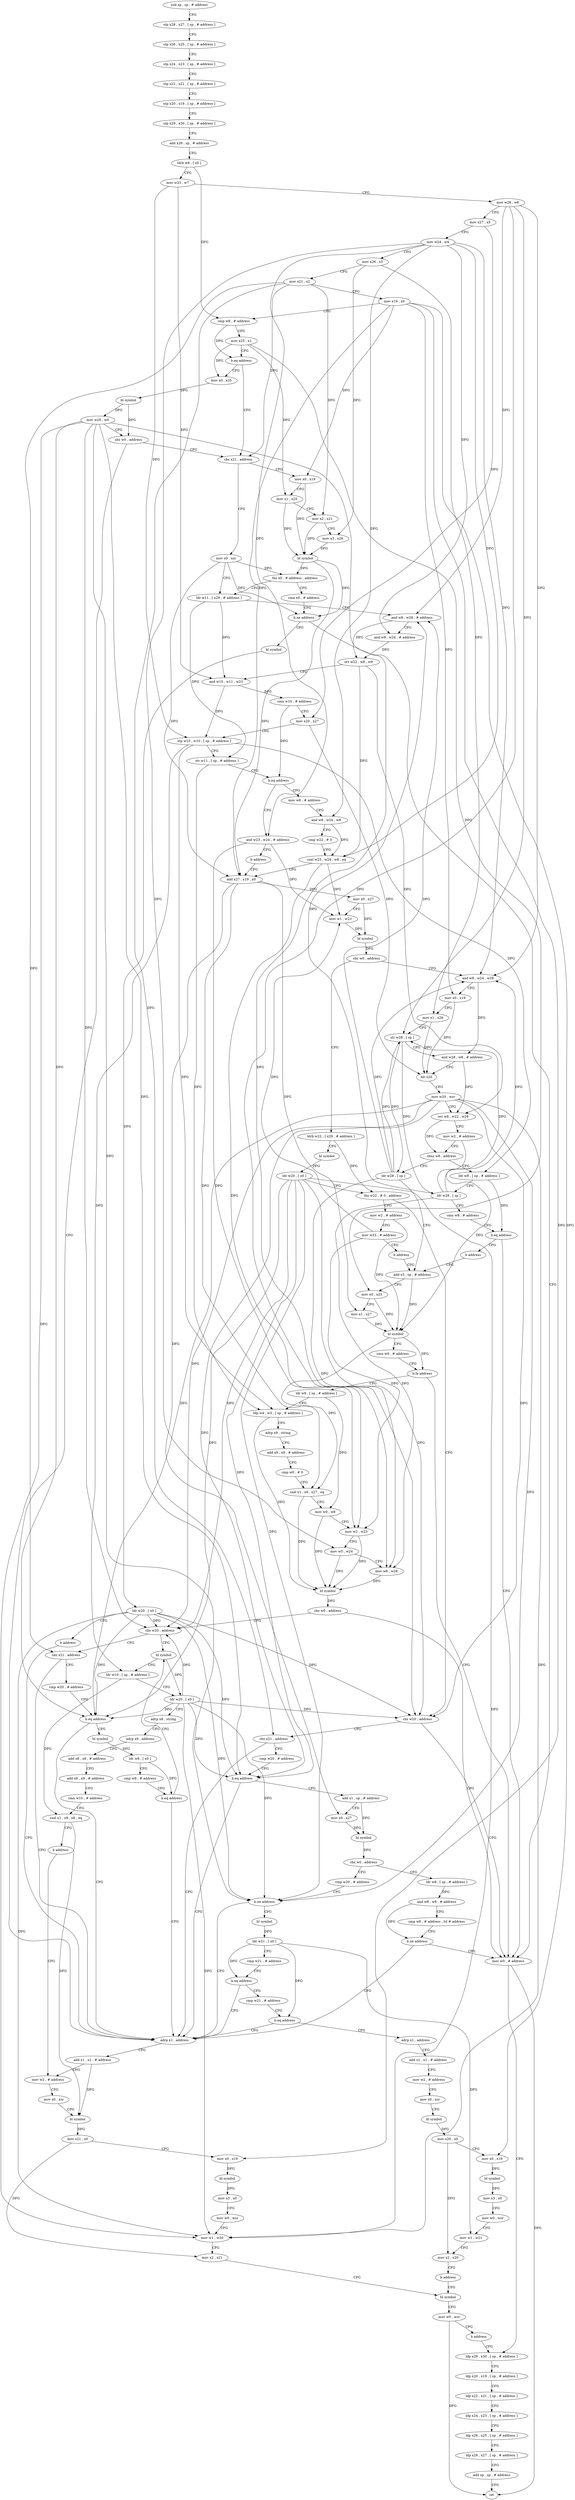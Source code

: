 digraph "func" {
"4244736" [label = "sub sp , sp , # address" ]
"4244740" [label = "stp x28 , x27 , [ sp , # address ]" ]
"4244744" [label = "stp x26 , x25 , [ sp , # address ]" ]
"4244748" [label = "stp x24 , x23 , [ sp , # address ]" ]
"4244752" [label = "stp x22 , x21 , [ sp , # address ]" ]
"4244756" [label = "stp x20 , x19 , [ sp , # address ]" ]
"4244760" [label = "stp x29 , x30 , [ sp , # address ]" ]
"4244764" [label = "add x29 , sp , # address" ]
"4244768" [label = "ldrb w8 , [ x0 ]" ]
"4244772" [label = "mov w23 , w7" ]
"4244776" [label = "mov w28 , w6" ]
"4244780" [label = "mov x27 , x5" ]
"4244784" [label = "mov w24 , w4" ]
"4244788" [label = "mov x26 , x3" ]
"4244792" [label = "mov x21 , x2" ]
"4244796" [label = "mov x19 , x0" ]
"4244800" [label = "cmp w8 , # address" ]
"4244804" [label = "mov x25 , x1" ]
"4244808" [label = "b.eq address" ]
"4244888" [label = "cbz x21 , address" ]
"4244812" [label = "mov x0 , x25" ]
"4244936" [label = "mov x0 , xzr" ]
"4244892" [label = "mov x0 , x19" ]
"4244816" [label = "bl symbol" ]
"4244820" [label = "mov w20 , w0" ]
"4244824" [label = "cbz w0 , address" ]
"4244828" [label = "adrp x1 , address" ]
"4244940" [label = "ldr w11 , [ x29 , # address ]" ]
"4244896" [label = "mov x1 , x25" ]
"4244900" [label = "mov x2 , x21" ]
"4244904" [label = "mov x3 , x26" ]
"4244908" [label = "bl symbol" ]
"4244912" [label = "tbz x0 , # address , address" ]
"4244916" [label = "cmn x0 , # address" ]
"4244832" [label = "add x1 , x1 , # address" ]
"4244836" [label = "mov w2 , # address" ]
"4244988" [label = "mov w8 , # address" ]
"4244992" [label = "and w8 , w24 , w8" ]
"4244996" [label = "cmp w22 , # 0" ]
"4245000" [label = "csel w23 , w24 , w8 , eq" ]
"4245004" [label = "add x27 , x19 , x0" ]
"4244980" [label = "and w23 , w24 , # address" ]
"4244984" [label = "b address" ]
"4244944" [label = "and w8 , w28 , # address" ]
"4244948" [label = "and w9 , w24 , # address" ]
"4244952" [label = "orr w22 , w8 , w9" ]
"4244956" [label = "and w10 , w11 , w23" ]
"4244960" [label = "cmn w10 , # address" ]
"4244964" [label = "mov x20 , x27" ]
"4244968" [label = "stp w23 , w10 , [ sp , # address ]" ]
"4244972" [label = "str w11 , [ sp , # address ]" ]
"4244976" [label = "b.eq address" ]
"4244920" [label = "b.ne address" ]
"4245392" [label = "mov w0 , # address" ]
"4244924" [label = "bl symbol" ]
"4245396" [label = "ldp x29 , x30 , [ sp , # address ]" ]
"4245400" [label = "ldp x20 , x19 , [ sp , # address ]" ]
"4245404" [label = "ldp x22 , x21 , [ sp , # address ]" ]
"4245408" [label = "ldp x24 , x23 , [ sp , # address ]" ]
"4245412" [label = "ldp x26 , x25 , [ sp , # address ]" ]
"4245416" [label = "ldp x28 , x27 , [ sp , # address ]" ]
"4245420" [label = "add sp , sp , # address" ]
"4245424" [label = "ret" ]
"4245156" [label = "and w8 , w24 , w28" ]
"4245160" [label = "mov x0 , x19" ]
"4245164" [label = "mov x1 , x26" ]
"4245168" [label = "str w28 , [ sp ]" ]
"4245172" [label = "and w28 , w8 , # address" ]
"4245176" [label = "blr x20" ]
"4245180" [label = "mov w20 , wzr" ]
"4245184" [label = "orr w8 , w22 , w28" ]
"4245188" [label = "mov w2 , # address" ]
"4245192" [label = "cbnz w8 , address" ]
"4245228" [label = "ldr w28 , [ sp ]" ]
"4245196" [label = "ldr w8 , [ sp , # address ]" ]
"4245024" [label = "ldrb w22 , [ x29 , # address ]" ]
"4245028" [label = "bl symbol" ]
"4245032" [label = "ldr w20 , [ x0 ]" ]
"4245036" [label = "tbz w22 , # 0 , address" ]
"4245216" [label = "mov w2 , # address" ]
"4245040" [label = "cbz w20 , address" ]
"4245008" [label = "mov x0 , x27" ]
"4245012" [label = "mov w1 , w23" ]
"4245016" [label = "bl symbol" ]
"4245020" [label = "cbz w0 , address" ]
"4244928" [label = "ldr w20 , [ x0 ]" ]
"4244932" [label = "b address" ]
"4245232" [label = "add x3 , sp , # address" ]
"4245200" [label = "ldr w28 , [ sp ]" ]
"4245204" [label = "cmn w8 , # address" ]
"4245208" [label = "b.eq address" ]
"4245212" [label = "b address" ]
"4245220" [label = "mov w23 , # address" ]
"4245224" [label = "b address" ]
"4245044" [label = "cbz x21 , address" ]
"4245256" [label = "ldr w8 , [ sp , # address ]" ]
"4245260" [label = "ldp w4 , w3 , [ sp , # address ]" ]
"4245264" [label = "adrp x9 , string" ]
"4245268" [label = "add x9 , x9 , # address" ]
"4245272" [label = "cmp w0 , # 0" ]
"4245276" [label = "csel x1 , x9 , x27 , eq" ]
"4245280" [label = "mov w0 , w8" ]
"4245284" [label = "mov w2 , w23" ]
"4245288" [label = "mov w5 , w24" ]
"4245292" [label = "mov w6 , w28" ]
"4245296" [label = "bl symbol" ]
"4245300" [label = "cbz w0 , address" ]
"4245304" [label = "cbz w20 , address" ]
"4245236" [label = "mov x0 , x25" ]
"4245240" [label = "mov x1 , x27" ]
"4245244" [label = "bl symbol" ]
"4245248" [label = "cmn w0 , # address" ]
"4245252" [label = "b.le address" ]
"4245048" [label = "cmp w20 , # address" ]
"4245336" [label = "bl symbol" ]
"4245308" [label = "cbz x21 , address" ]
"4245052" [label = "b.eq address" ]
"4245056" [label = "add x1 , sp , # address" ]
"4245340" [label = "ldr w10 , [ sp , # address ]" ]
"4245344" [label = "ldr w20 , [ x0 ]" ]
"4245348" [label = "adrp x8 , string" ]
"4245352" [label = "adrp x9 , address" ]
"4245356" [label = "add x8 , x8 , # address" ]
"4245360" [label = "add x9 , x9 , # address" ]
"4245364" [label = "cmn w10 , # address" ]
"4245368" [label = "csel x1 , x9 , x8 , eq" ]
"4245372" [label = "b address" ]
"4245312" [label = "cmp w20 , # address" ]
"4245060" [label = "mov x0 , x27" ]
"4245064" [label = "bl symbol" ]
"4245068" [label = "cbz w0 , address" ]
"4245376" [label = "ldr w8 , [ sp , # address ]" ]
"4245072" [label = "cmp w20 , # address" ]
"4244840" [label = "mov x0 , xzr" ]
"4244844" [label = "bl symbol" ]
"4244848" [label = "mov x21 , x0" ]
"4244852" [label = "mov x0 , x19" ]
"4244856" [label = "bl symbol" ]
"4244860" [label = "mov x3 , x0" ]
"4244864" [label = "mov w0 , wzr" ]
"4244868" [label = "mov w1 , w20" ]
"4244872" [label = "mov x2 , x21" ]
"4244876" [label = "bl symbol" ]
"4245316" [label = "b.eq address" ]
"4245320" [label = "bl symbol" ]
"4245380" [label = "and w8 , w8 , # address" ]
"4245384" [label = "cmp w8 , # address , lsl # address" ]
"4245388" [label = "b.ne address" ]
"4245076" [label = "b.ne address" ]
"4245080" [label = "bl symbol" ]
"4245324" [label = "ldr w8 , [ x0 ]" ]
"4245328" [label = "cmp w8 , # address" ]
"4245332" [label = "b.eq address" ]
"4245084" [label = "ldr w21 , [ x0 ]" ]
"4245088" [label = "cmp w21 , # address" ]
"4245092" [label = "b.eq address" ]
"4245096" [label = "cmp w21 , # address" ]
"4245100" [label = "b.eq address" ]
"4245104" [label = "adrp x1 , address" ]
"4245108" [label = "add x1 , x1 , # address" ]
"4245112" [label = "mov w2 , # address" ]
"4245116" [label = "mov x0 , xzr" ]
"4245120" [label = "bl symbol" ]
"4245124" [label = "mov x20 , x0" ]
"4245128" [label = "mov x0 , x19" ]
"4245132" [label = "bl symbol" ]
"4245136" [label = "mov x3 , x0" ]
"4245140" [label = "mov w0 , wzr" ]
"4245144" [label = "mov w1 , w21" ]
"4245148" [label = "mov x2 , x20" ]
"4245152" [label = "b address" ]
"4244880" [label = "mov w0 , wzr" ]
"4244884" [label = "b address" ]
"4244736" -> "4244740" [ label = "CFG" ]
"4244740" -> "4244744" [ label = "CFG" ]
"4244744" -> "4244748" [ label = "CFG" ]
"4244748" -> "4244752" [ label = "CFG" ]
"4244752" -> "4244756" [ label = "CFG" ]
"4244756" -> "4244760" [ label = "CFG" ]
"4244760" -> "4244764" [ label = "CFG" ]
"4244764" -> "4244768" [ label = "CFG" ]
"4244768" -> "4244772" [ label = "CFG" ]
"4244768" -> "4244800" [ label = "DFG" ]
"4244772" -> "4244776" [ label = "CFG" ]
"4244772" -> "4244956" [ label = "DFG" ]
"4244772" -> "4244968" [ label = "DFG" ]
"4244776" -> "4244780" [ label = "CFG" ]
"4244776" -> "4244944" [ label = "DFG" ]
"4244776" -> "4245156" [ label = "DFG" ]
"4244776" -> "4245168" [ label = "DFG" ]
"4244776" -> "4245292" [ label = "DFG" ]
"4244780" -> "4244784" [ label = "CFG" ]
"4244780" -> "4244964" [ label = "DFG" ]
"4244784" -> "4244788" [ label = "CFG" ]
"4244784" -> "4244948" [ label = "DFG" ]
"4244784" -> "4244992" [ label = "DFG" ]
"4244784" -> "4244980" [ label = "DFG" ]
"4244784" -> "4245000" [ label = "DFG" ]
"4244784" -> "4245156" [ label = "DFG" ]
"4244784" -> "4245288" [ label = "DFG" ]
"4244788" -> "4244792" [ label = "CFG" ]
"4244788" -> "4244904" [ label = "DFG" ]
"4244788" -> "4245164" [ label = "DFG" ]
"4244792" -> "4244796" [ label = "CFG" ]
"4244792" -> "4244888" [ label = "DFG" ]
"4244792" -> "4244900" [ label = "DFG" ]
"4244792" -> "4245044" [ label = "DFG" ]
"4244792" -> "4245308" [ label = "DFG" ]
"4244796" -> "4244800" [ label = "CFG" ]
"4244796" -> "4244892" [ label = "DFG" ]
"4244796" -> "4244852" [ label = "DFG" ]
"4244796" -> "4245004" [ label = "DFG" ]
"4244796" -> "4245160" [ label = "DFG" ]
"4244796" -> "4245128" [ label = "DFG" ]
"4244800" -> "4244804" [ label = "CFG" ]
"4244800" -> "4244808" [ label = "DFG" ]
"4244804" -> "4244808" [ label = "CFG" ]
"4244804" -> "4244812" [ label = "DFG" ]
"4244804" -> "4244896" [ label = "DFG" ]
"4244804" -> "4245236" [ label = "DFG" ]
"4244808" -> "4244888" [ label = "CFG" ]
"4244808" -> "4244812" [ label = "CFG" ]
"4244888" -> "4244936" [ label = "CFG" ]
"4244888" -> "4244892" [ label = "CFG" ]
"4244812" -> "4244816" [ label = "DFG" ]
"4244936" -> "4244940" [ label = "CFG" ]
"4244936" -> "4244912" [ label = "DFG" ]
"4244936" -> "4244920" [ label = "DFG" ]
"4244936" -> "4245004" [ label = "DFG" ]
"4244892" -> "4244896" [ label = "CFG" ]
"4244892" -> "4244908" [ label = "DFG" ]
"4244816" -> "4244820" [ label = "DFG" ]
"4244816" -> "4244824" [ label = "DFG" ]
"4244820" -> "4244824" [ label = "CFG" ]
"4244820" -> "4244868" [ label = "DFG" ]
"4244820" -> "4245040" [ label = "DFG" ]
"4244820" -> "4245052" [ label = "DFG" ]
"4244820" -> "4245076" [ label = "DFG" ]
"4244820" -> "4245304" [ label = "DFG" ]
"4244820" -> "4245316" [ label = "DFG" ]
"4244824" -> "4244888" [ label = "CFG" ]
"4244824" -> "4244828" [ label = "CFG" ]
"4244828" -> "4244832" [ label = "CFG" ]
"4244940" -> "4244944" [ label = "CFG" ]
"4244940" -> "4244956" [ label = "DFG" ]
"4244940" -> "4244972" [ label = "DFG" ]
"4244896" -> "4244900" [ label = "CFG" ]
"4244896" -> "4244908" [ label = "DFG" ]
"4244900" -> "4244904" [ label = "CFG" ]
"4244900" -> "4244908" [ label = "DFG" ]
"4244904" -> "4244908" [ label = "DFG" ]
"4244908" -> "4244912" [ label = "DFG" ]
"4244908" -> "4244920" [ label = "DFG" ]
"4244908" -> "4245004" [ label = "DFG" ]
"4244912" -> "4244940" [ label = "CFG" ]
"4244912" -> "4244916" [ label = "CFG" ]
"4244916" -> "4244920" [ label = "CFG" ]
"4244832" -> "4244836" [ label = "CFG" ]
"4244832" -> "4244844" [ label = "DFG" ]
"4244836" -> "4244840" [ label = "CFG" ]
"4244988" -> "4244992" [ label = "CFG" ]
"4244992" -> "4244996" [ label = "CFG" ]
"4244992" -> "4245000" [ label = "DFG" ]
"4244996" -> "4245000" [ label = "CFG" ]
"4245000" -> "4245004" [ label = "CFG" ]
"4245000" -> "4245012" [ label = "DFG" ]
"4245000" -> "4245284" [ label = "DFG" ]
"4245004" -> "4245008" [ label = "DFG" ]
"4245004" -> "4245240" [ label = "DFG" ]
"4245004" -> "4245276" [ label = "DFG" ]
"4245004" -> "4245060" [ label = "DFG" ]
"4244980" -> "4244984" [ label = "CFG" ]
"4244980" -> "4245012" [ label = "DFG" ]
"4244980" -> "4245284" [ label = "DFG" ]
"4244984" -> "4245004" [ label = "CFG" ]
"4244944" -> "4244948" [ label = "CFG" ]
"4244944" -> "4244952" [ label = "DFG" ]
"4244948" -> "4244952" [ label = "DFG" ]
"4244952" -> "4244956" [ label = "CFG" ]
"4244952" -> "4245000" [ label = "DFG" ]
"4244952" -> "4245184" [ label = "DFG" ]
"4244956" -> "4244960" [ label = "DFG" ]
"4244956" -> "4244968" [ label = "DFG" ]
"4244960" -> "4244964" [ label = "CFG" ]
"4244960" -> "4244976" [ label = "DFG" ]
"4244964" -> "4244968" [ label = "CFG" ]
"4244964" -> "4245176" [ label = "DFG" ]
"4244968" -> "4244972" [ label = "CFG" ]
"4244968" -> "4245260" [ label = "DFG" ]
"4244968" -> "4245196" [ label = "DFG" ]
"4244968" -> "4245340" [ label = "DFG" ]
"4244972" -> "4244976" [ label = "CFG" ]
"4244972" -> "4245260" [ label = "DFG" ]
"4244976" -> "4244988" [ label = "CFG" ]
"4244976" -> "4244980" [ label = "CFG" ]
"4244920" -> "4245392" [ label = "CFG" ]
"4244920" -> "4244924" [ label = "CFG" ]
"4245392" -> "4245396" [ label = "CFG" ]
"4245392" -> "4245424" [ label = "DFG" ]
"4244924" -> "4244928" [ label = "DFG" ]
"4245396" -> "4245400" [ label = "CFG" ]
"4245400" -> "4245404" [ label = "CFG" ]
"4245404" -> "4245408" [ label = "CFG" ]
"4245408" -> "4245412" [ label = "CFG" ]
"4245412" -> "4245416" [ label = "CFG" ]
"4245416" -> "4245420" [ label = "CFG" ]
"4245420" -> "4245424" [ label = "CFG" ]
"4245156" -> "4245160" [ label = "CFG" ]
"4245156" -> "4245172" [ label = "DFG" ]
"4245160" -> "4245164" [ label = "CFG" ]
"4245160" -> "4245176" [ label = "DFG" ]
"4245164" -> "4245168" [ label = "CFG" ]
"4245164" -> "4245176" [ label = "DFG" ]
"4245168" -> "4245172" [ label = "CFG" ]
"4245168" -> "4245228" [ label = "DFG" ]
"4245168" -> "4245200" [ label = "DFG" ]
"4245172" -> "4245176" [ label = "CFG" ]
"4245172" -> "4245184" [ label = "DFG" ]
"4245176" -> "4245180" [ label = "CFG" ]
"4245180" -> "4245184" [ label = "CFG" ]
"4245180" -> "4244868" [ label = "DFG" ]
"4245180" -> "4245040" [ label = "DFG" ]
"4245180" -> "4245052" [ label = "DFG" ]
"4245180" -> "4245076" [ label = "DFG" ]
"4245180" -> "4245304" [ label = "DFG" ]
"4245180" -> "4245316" [ label = "DFG" ]
"4245184" -> "4245188" [ label = "CFG" ]
"4245184" -> "4245192" [ label = "DFG" ]
"4245188" -> "4245192" [ label = "CFG" ]
"4245188" -> "4245244" [ label = "DFG" ]
"4245192" -> "4245228" [ label = "CFG" ]
"4245192" -> "4245196" [ label = "CFG" ]
"4245228" -> "4245232" [ label = "CFG" ]
"4245228" -> "4244944" [ label = "DFG" ]
"4245228" -> "4245156" [ label = "DFG" ]
"4245228" -> "4245168" [ label = "DFG" ]
"4245228" -> "4245292" [ label = "DFG" ]
"4245196" -> "4245200" [ label = "CFG" ]
"4245196" -> "4245208" [ label = "DFG" ]
"4245024" -> "4245028" [ label = "CFG" ]
"4245024" -> "4245036" [ label = "DFG" ]
"4245028" -> "4245032" [ label = "DFG" ]
"4245032" -> "4245036" [ label = "CFG" ]
"4245032" -> "4244868" [ label = "DFG" ]
"4245032" -> "4245040" [ label = "DFG" ]
"4245032" -> "4245052" [ label = "DFG" ]
"4245032" -> "4245076" [ label = "DFG" ]
"4245032" -> "4245304" [ label = "DFG" ]
"4245032" -> "4245316" [ label = "DFG" ]
"4245036" -> "4245216" [ label = "CFG" ]
"4245036" -> "4245040" [ label = "CFG" ]
"4245216" -> "4245220" [ label = "CFG" ]
"4245216" -> "4245244" [ label = "DFG" ]
"4245040" -> "4245392" [ label = "CFG" ]
"4245040" -> "4245044" [ label = "CFG" ]
"4245008" -> "4245012" [ label = "CFG" ]
"4245008" -> "4245016" [ label = "DFG" ]
"4245012" -> "4245016" [ label = "DFG" ]
"4245016" -> "4245020" [ label = "DFG" ]
"4245020" -> "4245156" [ label = "CFG" ]
"4245020" -> "4245024" [ label = "CFG" ]
"4244928" -> "4244932" [ label = "CFG" ]
"4244928" -> "4244868" [ label = "DFG" ]
"4244928" -> "4245040" [ label = "DFG" ]
"4244928" -> "4245052" [ label = "DFG" ]
"4244928" -> "4245076" [ label = "DFG" ]
"4244928" -> "4245304" [ label = "DFG" ]
"4244928" -> "4245316" [ label = "DFG" ]
"4244932" -> "4244828" [ label = "CFG" ]
"4245232" -> "4245236" [ label = "CFG" ]
"4245232" -> "4245244" [ label = "DFG" ]
"4245200" -> "4245204" [ label = "CFG" ]
"4245200" -> "4244944" [ label = "DFG" ]
"4245200" -> "4245156" [ label = "DFG" ]
"4245200" -> "4245168" [ label = "DFG" ]
"4245200" -> "4245292" [ label = "DFG" ]
"4245204" -> "4245208" [ label = "CFG" ]
"4245208" -> "4245392" [ label = "CFG" ]
"4245208" -> "4245212" [ label = "CFG" ]
"4245212" -> "4245232" [ label = "CFG" ]
"4245220" -> "4245224" [ label = "CFG" ]
"4245220" -> "4245012" [ label = "DFG" ]
"4245220" -> "4245284" [ label = "DFG" ]
"4245224" -> "4245232" [ label = "CFG" ]
"4245044" -> "4244828" [ label = "CFG" ]
"4245044" -> "4245048" [ label = "CFG" ]
"4245256" -> "4245260" [ label = "CFG" ]
"4245256" -> "4245280" [ label = "DFG" ]
"4245260" -> "4245264" [ label = "CFG" ]
"4245260" -> "4245296" [ label = "DFG" ]
"4245264" -> "4245268" [ label = "CFG" ]
"4245268" -> "4245272" [ label = "CFG" ]
"4245272" -> "4245276" [ label = "CFG" ]
"4245276" -> "4245280" [ label = "CFG" ]
"4245276" -> "4245296" [ label = "DFG" ]
"4245280" -> "4245284" [ label = "CFG" ]
"4245280" -> "4245296" [ label = "DFG" ]
"4245284" -> "4245288" [ label = "CFG" ]
"4245284" -> "4245296" [ label = "DFG" ]
"4245288" -> "4245292" [ label = "CFG" ]
"4245288" -> "4245296" [ label = "DFG" ]
"4245292" -> "4245296" [ label = "DFG" ]
"4245296" -> "4245300" [ label = "DFG" ]
"4245300" -> "4245392" [ label = "CFG" ]
"4245300" -> "4245304" [ label = "CFG" ]
"4245304" -> "4245336" [ label = "CFG" ]
"4245304" -> "4245308" [ label = "CFG" ]
"4245236" -> "4245240" [ label = "CFG" ]
"4245236" -> "4245244" [ label = "DFG" ]
"4245240" -> "4245244" [ label = "DFG" ]
"4245244" -> "4245248" [ label = "CFG" ]
"4245244" -> "4245252" [ label = "DFG" ]
"4245244" -> "4245276" [ label = "DFG" ]
"4245248" -> "4245252" [ label = "CFG" ]
"4245252" -> "4245392" [ label = "CFG" ]
"4245252" -> "4245256" [ label = "CFG" ]
"4245048" -> "4245052" [ label = "CFG" ]
"4245336" -> "4245340" [ label = "CFG" ]
"4245336" -> "4245344" [ label = "DFG" ]
"4245308" -> "4244828" [ label = "CFG" ]
"4245308" -> "4245312" [ label = "CFG" ]
"4245052" -> "4244828" [ label = "CFG" ]
"4245052" -> "4245056" [ label = "CFG" ]
"4245056" -> "4245060" [ label = "CFG" ]
"4245056" -> "4245064" [ label = "DFG" ]
"4245340" -> "4245344" [ label = "CFG" ]
"4245340" -> "4245368" [ label = "DFG" ]
"4245344" -> "4245348" [ label = "CFG" ]
"4245344" -> "4244868" [ label = "DFG" ]
"4245344" -> "4245040" [ label = "DFG" ]
"4245344" -> "4245052" [ label = "DFG" ]
"4245344" -> "4245076" [ label = "DFG" ]
"4245344" -> "4245304" [ label = "DFG" ]
"4245344" -> "4245316" [ label = "DFG" ]
"4245348" -> "4245352" [ label = "CFG" ]
"4245352" -> "4245356" [ label = "CFG" ]
"4245356" -> "4245360" [ label = "CFG" ]
"4245360" -> "4245364" [ label = "CFG" ]
"4245364" -> "4245368" [ label = "CFG" ]
"4245368" -> "4245372" [ label = "CFG" ]
"4245368" -> "4244844" [ label = "DFG" ]
"4245372" -> "4244836" [ label = "CFG" ]
"4245312" -> "4245316" [ label = "CFG" ]
"4245060" -> "4245064" [ label = "DFG" ]
"4245064" -> "4245068" [ label = "DFG" ]
"4245068" -> "4245376" [ label = "CFG" ]
"4245068" -> "4245072" [ label = "CFG" ]
"4245376" -> "4245380" [ label = "DFG" ]
"4245072" -> "4245076" [ label = "CFG" ]
"4244840" -> "4244844" [ label = "CFG" ]
"4244844" -> "4244848" [ label = "DFG" ]
"4244848" -> "4244852" [ label = "CFG" ]
"4244848" -> "4244872" [ label = "DFG" ]
"4244852" -> "4244856" [ label = "DFG" ]
"4244856" -> "4244860" [ label = "DFG" ]
"4244860" -> "4244864" [ label = "CFG" ]
"4244864" -> "4244868" [ label = "CFG" ]
"4244868" -> "4244872" [ label = "CFG" ]
"4244872" -> "4244876" [ label = "CFG" ]
"4244876" -> "4244880" [ label = "CFG" ]
"4245316" -> "4244828" [ label = "CFG" ]
"4245316" -> "4245320" [ label = "CFG" ]
"4245320" -> "4245324" [ label = "DFG" ]
"4245380" -> "4245384" [ label = "CFG" ]
"4245380" -> "4245388" [ label = "DFG" ]
"4245384" -> "4245388" [ label = "CFG" ]
"4245388" -> "4244828" [ label = "CFG" ]
"4245388" -> "4245392" [ label = "CFG" ]
"4245076" -> "4244828" [ label = "CFG" ]
"4245076" -> "4245080" [ label = "CFG" ]
"4245080" -> "4245084" [ label = "DFG" ]
"4245324" -> "4245328" [ label = "CFG" ]
"4245324" -> "4245332" [ label = "DFG" ]
"4245328" -> "4245332" [ label = "CFG" ]
"4245332" -> "4244828" [ label = "CFG" ]
"4245332" -> "4245336" [ label = "CFG" ]
"4245084" -> "4245088" [ label = "CFG" ]
"4245084" -> "4245092" [ label = "DFG" ]
"4245084" -> "4245100" [ label = "DFG" ]
"4245084" -> "4245144" [ label = "DFG" ]
"4245088" -> "4245092" [ label = "CFG" ]
"4245092" -> "4244828" [ label = "CFG" ]
"4245092" -> "4245096" [ label = "CFG" ]
"4245096" -> "4245100" [ label = "CFG" ]
"4245100" -> "4244828" [ label = "CFG" ]
"4245100" -> "4245104" [ label = "CFG" ]
"4245104" -> "4245108" [ label = "CFG" ]
"4245108" -> "4245112" [ label = "CFG" ]
"4245112" -> "4245116" [ label = "CFG" ]
"4245116" -> "4245120" [ label = "CFG" ]
"4245120" -> "4245124" [ label = "DFG" ]
"4245124" -> "4245128" [ label = "CFG" ]
"4245124" -> "4245148" [ label = "DFG" ]
"4245128" -> "4245132" [ label = "DFG" ]
"4245132" -> "4245136" [ label = "DFG" ]
"4245136" -> "4245140" [ label = "CFG" ]
"4245140" -> "4245144" [ label = "CFG" ]
"4245144" -> "4245148" [ label = "CFG" ]
"4245148" -> "4245152" [ label = "CFG" ]
"4245152" -> "4244876" [ label = "CFG" ]
"4244880" -> "4244884" [ label = "CFG" ]
"4244880" -> "4245424" [ label = "DFG" ]
"4244884" -> "4245396" [ label = "CFG" ]
}
